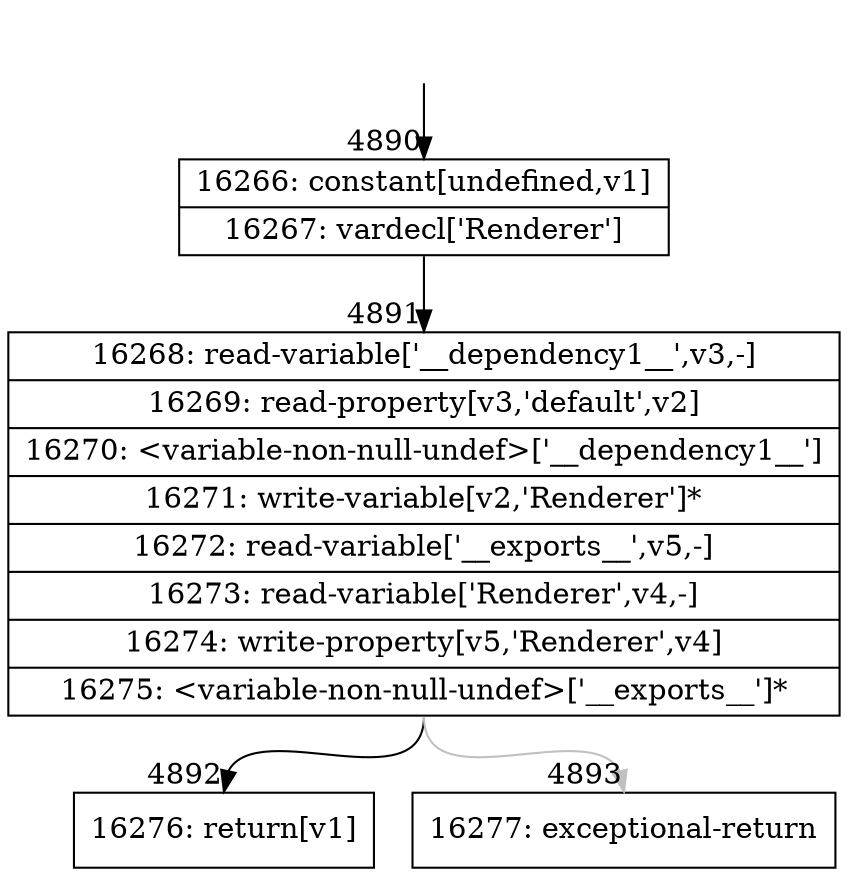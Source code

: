 digraph {
rankdir="TD"
BB_entry388[shape=none,label=""];
BB_entry388 -> BB4890 [tailport=s, headport=n, headlabel="    4890"]
BB4890 [shape=record label="{16266: constant[undefined,v1]|16267: vardecl['Renderer']}" ] 
BB4890 -> BB4891 [tailport=s, headport=n, headlabel="      4891"]
BB4891 [shape=record label="{16268: read-variable['__dependency1__',v3,-]|16269: read-property[v3,'default',v2]|16270: \<variable-non-null-undef\>['__dependency1__']|16271: write-variable[v2,'Renderer']*|16272: read-variable['__exports__',v5,-]|16273: read-variable['Renderer',v4,-]|16274: write-property[v5,'Renderer',v4]|16275: \<variable-non-null-undef\>['__exports__']*}" ] 
BB4891 -> BB4892 [tailport=s, headport=n, headlabel="      4892"]
BB4891 -> BB4893 [tailport=s, headport=n, color=gray, headlabel="      4893"]
BB4892 [shape=record label="{16276: return[v1]}" ] 
BB4893 [shape=record label="{16277: exceptional-return}" ] 
//#$~ 8795
}
